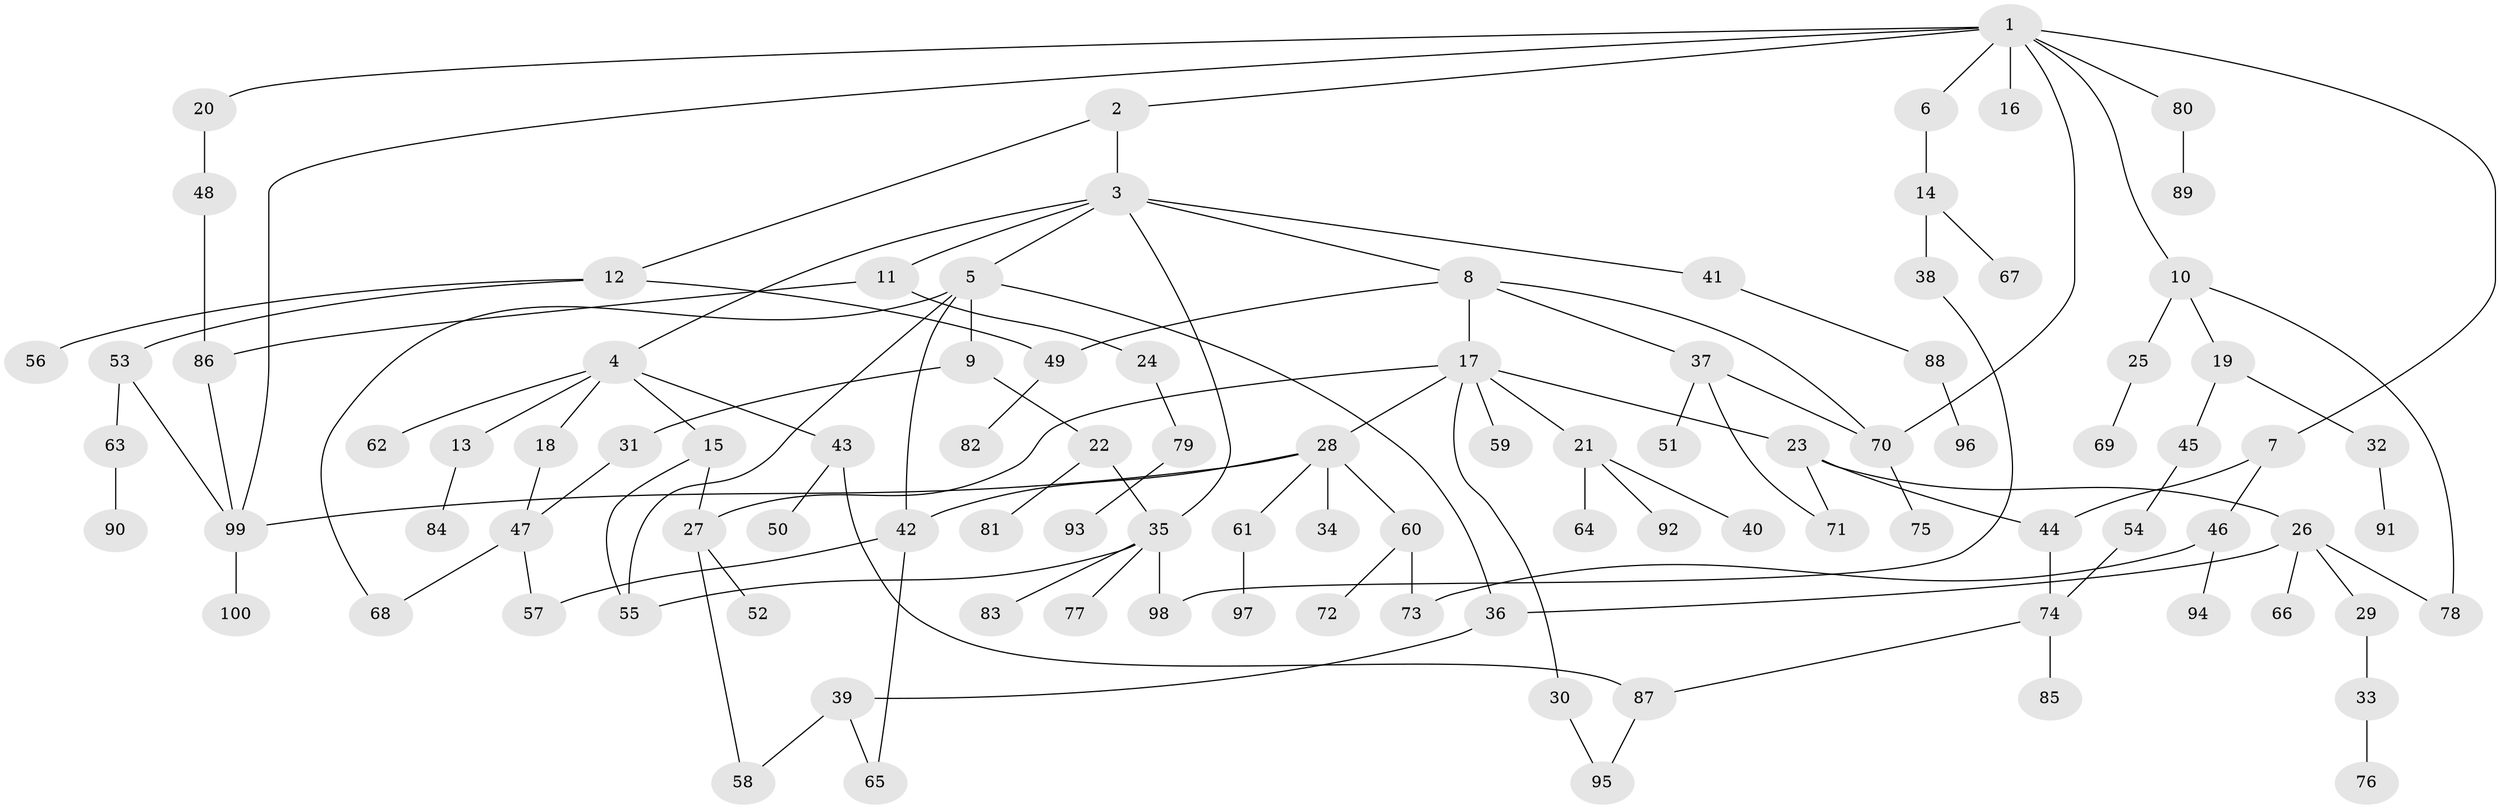 // Generated by graph-tools (version 1.1) at 2025/38/02/21/25 10:38:52]
// undirected, 100 vertices, 125 edges
graph export_dot {
graph [start="1"]
  node [color=gray90,style=filled];
  1;
  2;
  3;
  4;
  5;
  6;
  7;
  8;
  9;
  10;
  11;
  12;
  13;
  14;
  15;
  16;
  17;
  18;
  19;
  20;
  21;
  22;
  23;
  24;
  25;
  26;
  27;
  28;
  29;
  30;
  31;
  32;
  33;
  34;
  35;
  36;
  37;
  38;
  39;
  40;
  41;
  42;
  43;
  44;
  45;
  46;
  47;
  48;
  49;
  50;
  51;
  52;
  53;
  54;
  55;
  56;
  57;
  58;
  59;
  60;
  61;
  62;
  63;
  64;
  65;
  66;
  67;
  68;
  69;
  70;
  71;
  72;
  73;
  74;
  75;
  76;
  77;
  78;
  79;
  80;
  81;
  82;
  83;
  84;
  85;
  86;
  87;
  88;
  89;
  90;
  91;
  92;
  93;
  94;
  95;
  96;
  97;
  98;
  99;
  100;
  1 -- 2;
  1 -- 6;
  1 -- 7;
  1 -- 10;
  1 -- 16;
  1 -- 20;
  1 -- 80;
  1 -- 99;
  1 -- 70;
  2 -- 3;
  2 -- 12;
  3 -- 4;
  3 -- 5;
  3 -- 8;
  3 -- 11;
  3 -- 41;
  3 -- 35;
  4 -- 13;
  4 -- 15;
  4 -- 18;
  4 -- 43;
  4 -- 62;
  5 -- 9;
  5 -- 36;
  5 -- 42;
  5 -- 55;
  5 -- 68;
  6 -- 14;
  7 -- 44;
  7 -- 46;
  8 -- 17;
  8 -- 37;
  8 -- 70;
  8 -- 49;
  9 -- 22;
  9 -- 31;
  10 -- 19;
  10 -- 25;
  10 -- 78;
  11 -- 24;
  11 -- 86;
  12 -- 49;
  12 -- 53;
  12 -- 56;
  13 -- 84;
  14 -- 38;
  14 -- 67;
  15 -- 55;
  15 -- 27;
  17 -- 21;
  17 -- 23;
  17 -- 27;
  17 -- 28;
  17 -- 30;
  17 -- 59;
  18 -- 47;
  19 -- 32;
  19 -- 45;
  20 -- 48;
  21 -- 40;
  21 -- 64;
  21 -- 92;
  22 -- 35;
  22 -- 81;
  23 -- 26;
  23 -- 44;
  23 -- 71;
  24 -- 79;
  25 -- 69;
  26 -- 29;
  26 -- 66;
  26 -- 36;
  26 -- 78;
  27 -- 52;
  27 -- 58;
  28 -- 34;
  28 -- 60;
  28 -- 61;
  28 -- 99;
  28 -- 42;
  29 -- 33;
  30 -- 95;
  31 -- 47;
  32 -- 91;
  33 -- 76;
  35 -- 77;
  35 -- 83;
  35 -- 55;
  35 -- 98;
  36 -- 39;
  37 -- 51;
  37 -- 71;
  37 -- 70;
  38 -- 98;
  39 -- 58;
  39 -- 65;
  41 -- 88;
  42 -- 57;
  42 -- 65;
  43 -- 50;
  43 -- 87;
  44 -- 74;
  45 -- 54;
  46 -- 94;
  46 -- 73;
  47 -- 57;
  47 -- 68;
  48 -- 86;
  49 -- 82;
  53 -- 63;
  53 -- 99;
  54 -- 74;
  60 -- 72;
  60 -- 73;
  61 -- 97;
  63 -- 90;
  70 -- 75;
  74 -- 85;
  74 -- 87;
  79 -- 93;
  80 -- 89;
  86 -- 99;
  87 -- 95;
  88 -- 96;
  99 -- 100;
}
